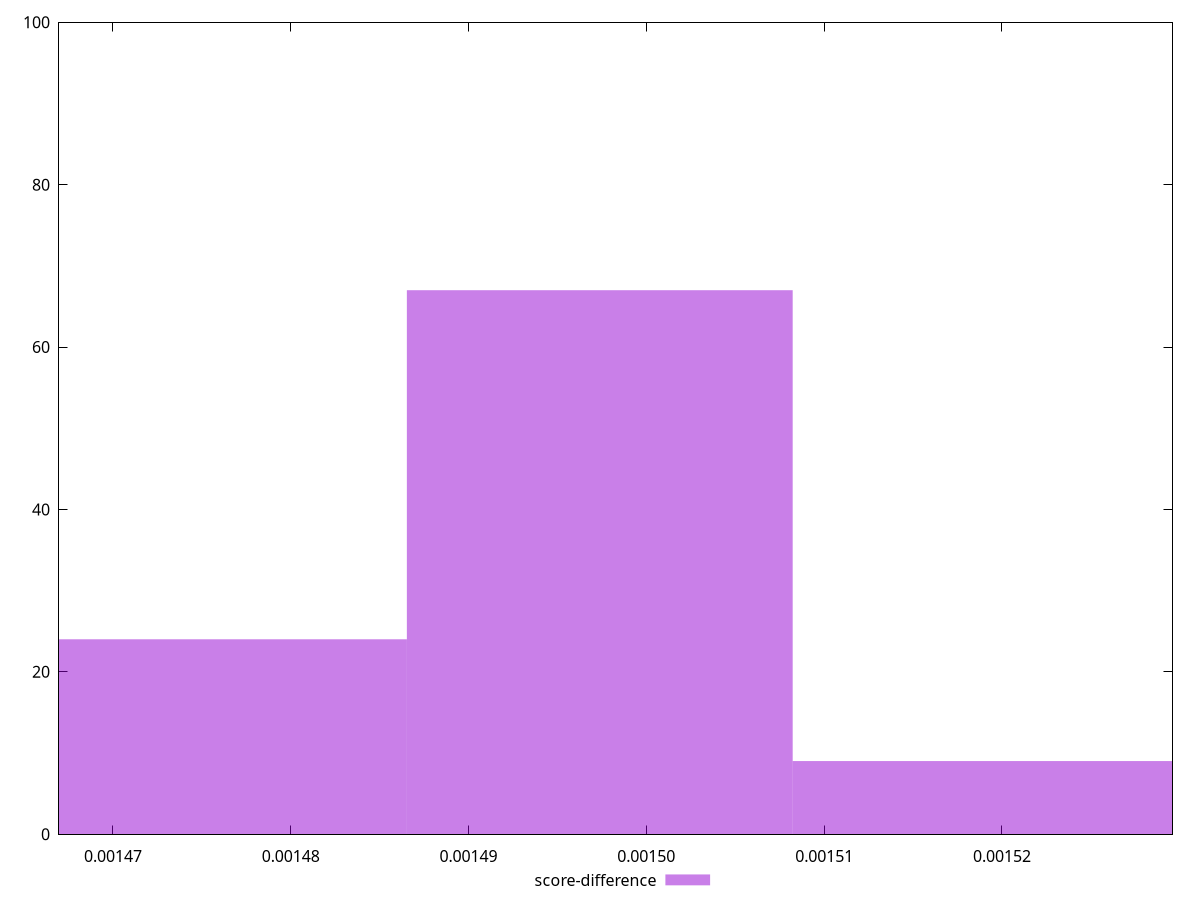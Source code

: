 reset

$scoreDifference <<EOF
0.0014973804487202022 67
0.001475679282796721 24
0.0015190816146436836 9
EOF

set key outside below
set boxwidth 0.000021701165923481193
set xrange [0.0014669642036382324:0.0015295936902166574]
set yrange [0:100]
set trange [0:100]
set style fill transparent solid 0.5 noborder
set terminal svg size 640, 490 enhanced background rgb 'white'
set output "reprap/speed-index/samples/pages+cached+noexternal+nocss/score-difference/histogram.svg"

plot $scoreDifference title "score-difference" with boxes

reset
